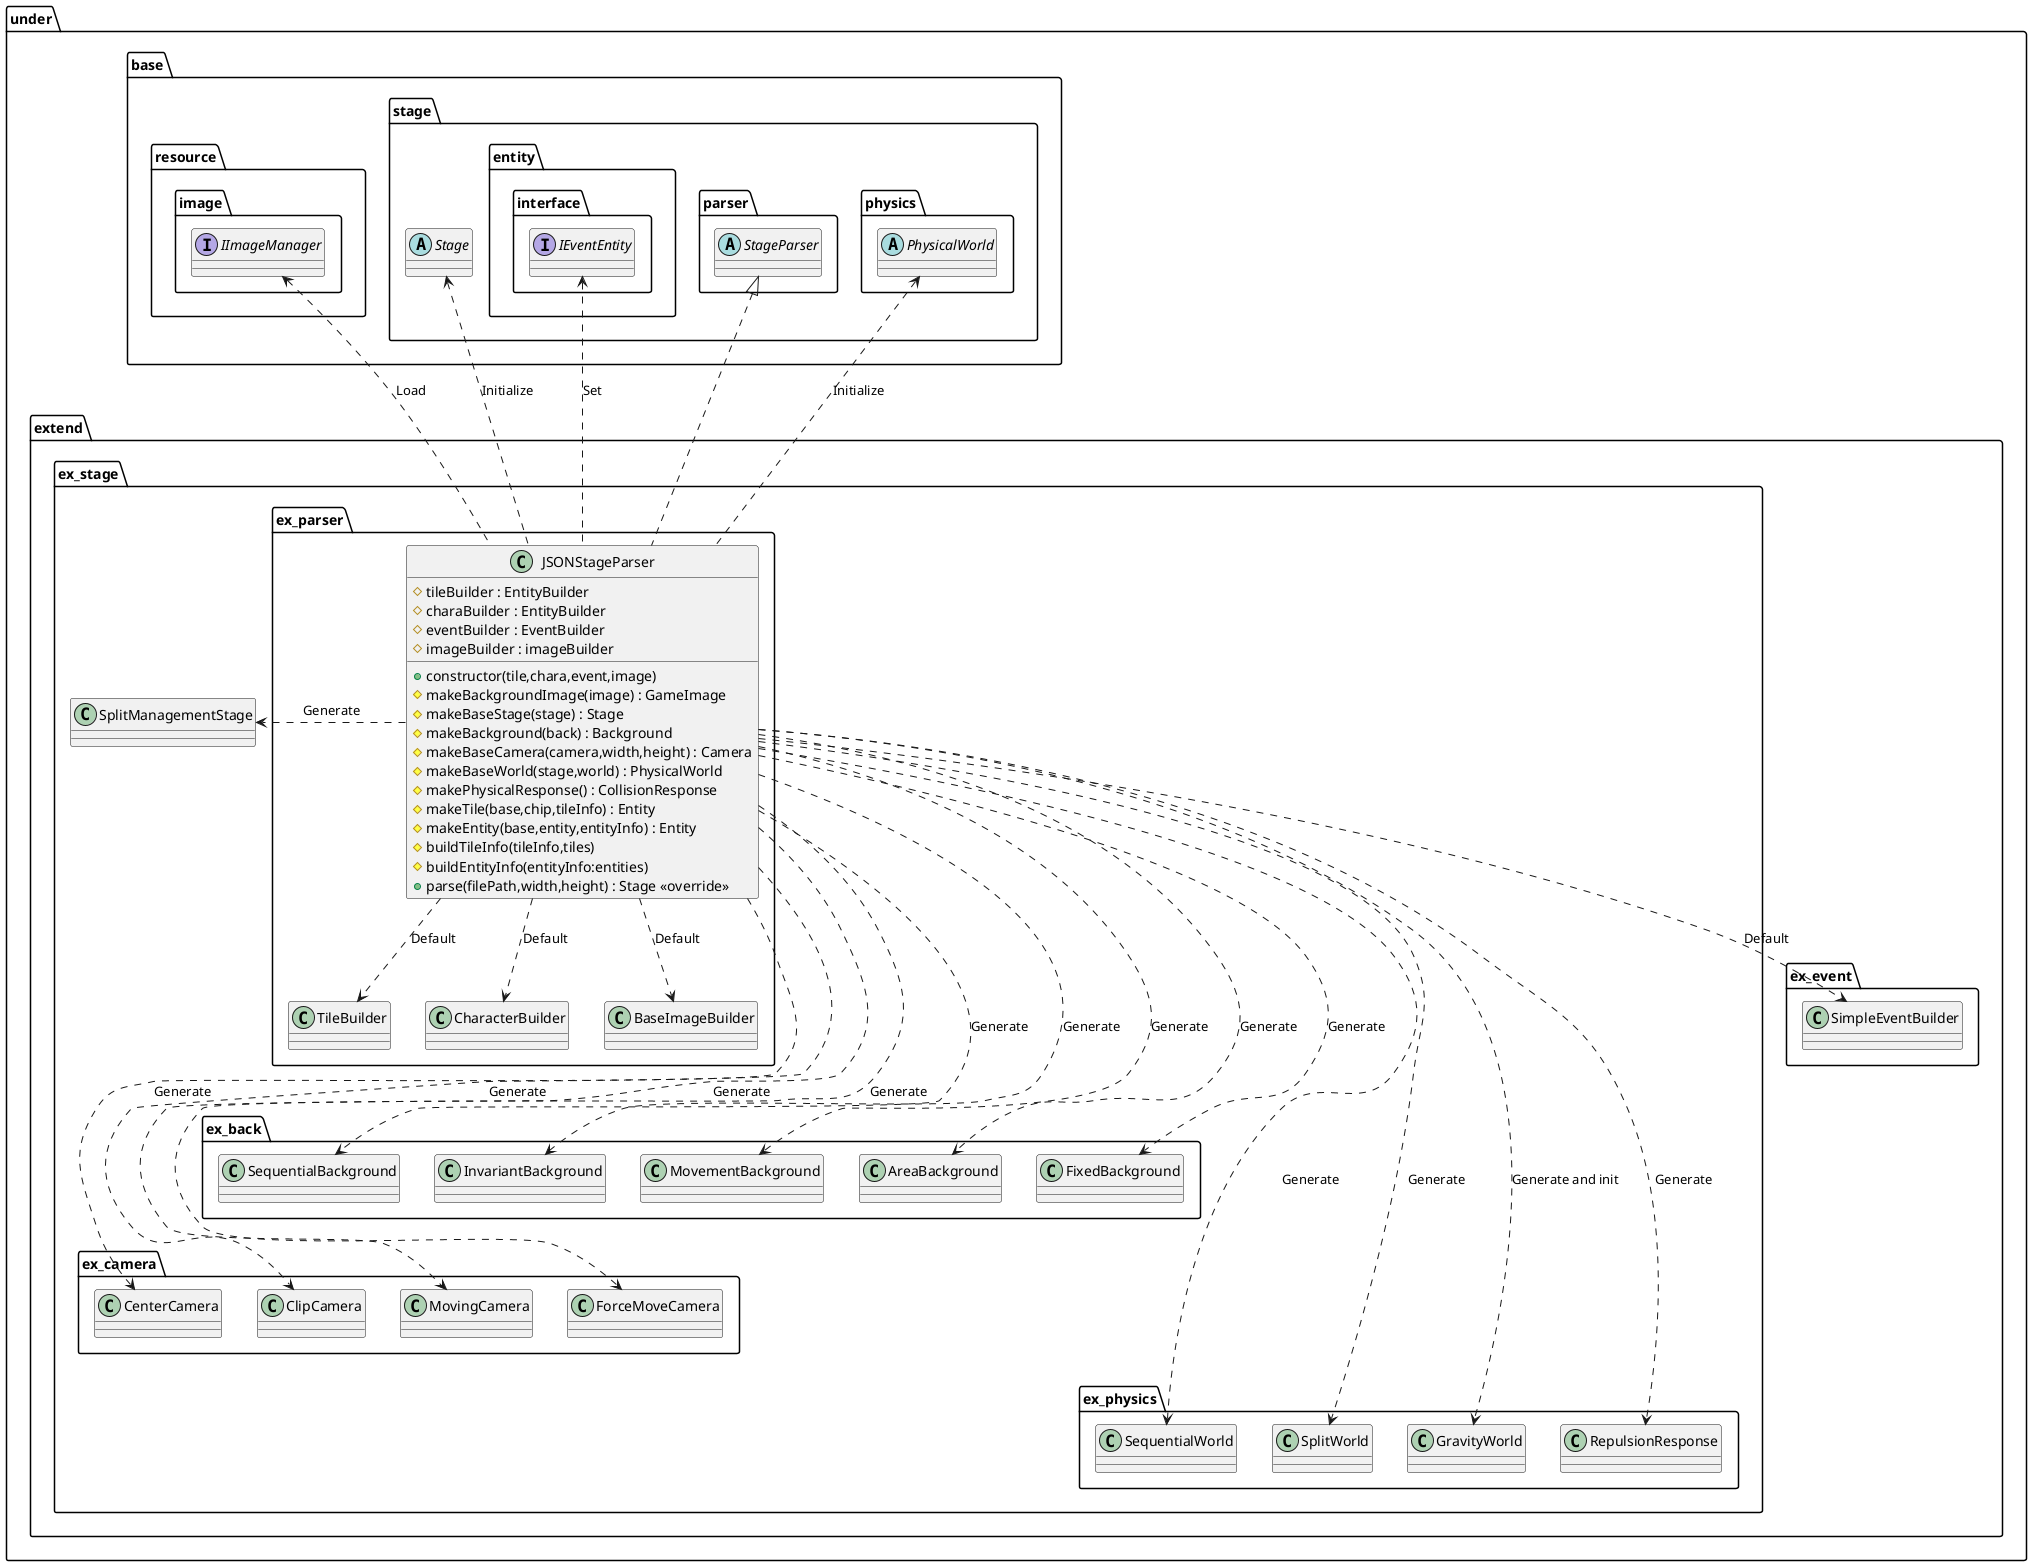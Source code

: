 @startuml ParserJSON

package under {
    package extend {
        package ex_stage {
            package ex_parser {
                class JSONStageParser {
                    +constructor(tile,chara,event,image)
                    #tileBuilder : EntityBuilder
                    #charaBuilder : EntityBuilder
                    #eventBuilder : EventBuilder
                    #imageBuilder : imageBuilder
                    #makeBackgroundImage(image) : GameImage
                    #makeBaseStage(stage) : Stage
                    #makeBackground(back) : Background
                    #makeBaseCamera(camera,width,height) : Camera
                    #makeBaseWorld(stage,world) : PhysicalWorld
                    #makePhysicalResponse() : CollisionResponse
                    #makeTile(base,chip,tileInfo) : Entity
                    #makeEntity(base,entity,entityInfo) : Entity
                    #buildTileInfo(tileInfo,tiles)
                    #buildEntityInfo(entityInfo:entities)
                    +parse(filePath,width,height) : Stage <<override>>
                }
            }
        }
    }
}

package under {
    package base {
        package resource {
            package image {
                interface IImageManager
            }
        }
        package stage {
            abstract Stage
            package entity {
                package interface {
                    interface IEventEntity
                }
            }
            package parser {
                abstract StageParser
            }
            package physics {
                abstract PhysicalWorld
            }
        }
    }
    package extend {
        package ex_event {
            class SimpleEventBuilder
        }
        package ex_stage {
            class SplitManagementStage
            package ex_parser {
                class TileBuilder
                class CharacterBuilder
                class BaseImageBuilder
            }
            package ex_camera {
                class CenterCamera
                class ClipCamera
                class MovingCamera
                class ForceMoveCamera
            }
            package ex_back {
                class SequentialBackground
                class InvariantBackground
                class MovementBackground
                class AreaBackground
                class FixedBackground
            }
            package ex_physics {
                class SequentialWorld
                class SplitWorld
                class GravityWorld
                class RepulsionResponse
            }
        }

    }
}

JSONStageParser .> SplitManagementStage : Generate
JSONStageParser ...> SequentialBackground : Generate
JSONStageParser ...> InvariantBackground : Generate
JSONStageParser ...> MovementBackground : Generate
JSONStageParser ...> AreaBackground : Generate
JSONStageParser ...> FixedBackground : Generate
JSONStageParser ....> CenterCamera : Generate
JSONStageParser ....> ClipCamera : Generate
JSONStageParser ....> MovingCamera : Generate
JSONStageParser ....> ForceMoveCamera : Generate
JSONStageParser .....> SequentialWorld : Generate
JSONStageParser .....> SplitWorld : Generate
JSONStageParser .....> GravityWorld : Generate and init
JSONStageParser .....> RepulsionResponse : Generate
IImageManager <..  JSONStageParser: Load
Stage <..  JSONStageParser: Initialize
PhysicalWorld <..  JSONStageParser: Initialize
IEventEntity <.. JSONStageParser : Set

JSONStageParser ..> TileBuilder : Default
JSONStageParser ..> CharacterBuilder : Default
JSONStageParser ..> BaseImageBuilder : Default
JSONStageParser ..> SimpleEventBuilder : Default

StageParser <|.. JSONStageParser

@enduml
